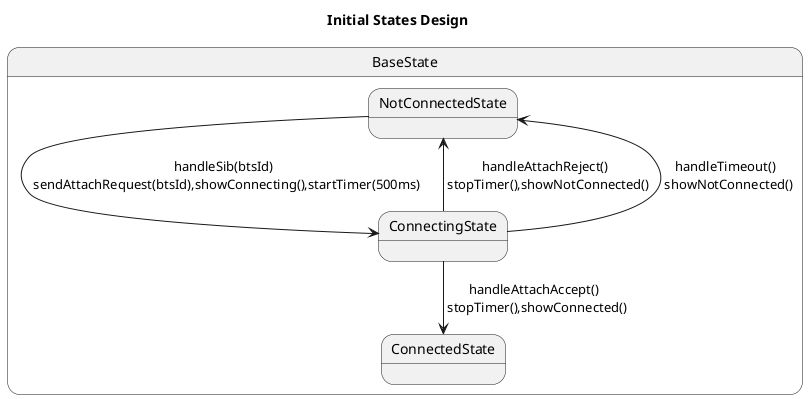 @startuml
title Initial States Design

state BaseState {

state NotConnectedState 
state ConnectingState 
state ConnectedState 

NotConnectedState --> ConnectingState : handleSib(btsId) \n sendAttachRequest(btsId),showConnecting(),startTimer(500ms)

ConnectingState --> ConnectedState  : handleAttachAccept() \n stopTimer(),showConnected()

ConnectingState --> NotConnectedState  : handleAttachReject() \n stopTimer(),showNotConnected()
ConnectingState --> NotConnectedState  : handleTimeout() \n showNotConnected()


}
@enduml
